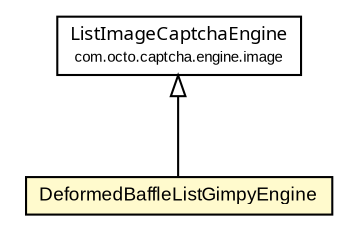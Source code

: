 #!/usr/local/bin/dot
#
# Class diagram 
# Generated by UmlGraph version 4.6 (http://www.spinellis.gr/sw/umlgraph)
#

digraph G {
	edge [fontname="arial",fontsize=10,labelfontname="arial",labelfontsize=10];
	node [fontname="arial",fontsize=10,shape=plaintext];
	// com.octo.captcha.engine.image.ListImageCaptchaEngine
	c14593 [label=<<table border="0" cellborder="1" cellspacing="0" cellpadding="2" port="p" href="../ListImageCaptchaEngine.html">
		<tr><td><table border="0" cellspacing="0" cellpadding="1">
			<tr><td><font face="ariali"> ListImageCaptchaEngine </font></td></tr>
			<tr><td><font point-size="7.0"> com.octo.captcha.engine.image </font></td></tr>
		</table></td></tr>
		</table>>, fontname="arial", fontcolor="black", fontsize=9.0];
	// com.octo.captcha.engine.image.gimpy.DeformedBaffleListGimpyEngine
	c14605 [label=<<table border="0" cellborder="1" cellspacing="0" cellpadding="2" port="p" bgcolor="lemonChiffon" href="./DeformedBaffleListGimpyEngine.html">
		<tr><td><table border="0" cellspacing="0" cellpadding="1">
			<tr><td> DeformedBaffleListGimpyEngine </td></tr>
		</table></td></tr>
		</table>>, fontname="arial", fontcolor="black", fontsize=9.0];
	//com.octo.captcha.engine.image.gimpy.DeformedBaffleListGimpyEngine extends com.octo.captcha.engine.image.ListImageCaptchaEngine
	c14593:p -> c14605:p [dir=back,arrowtail=empty];
}

